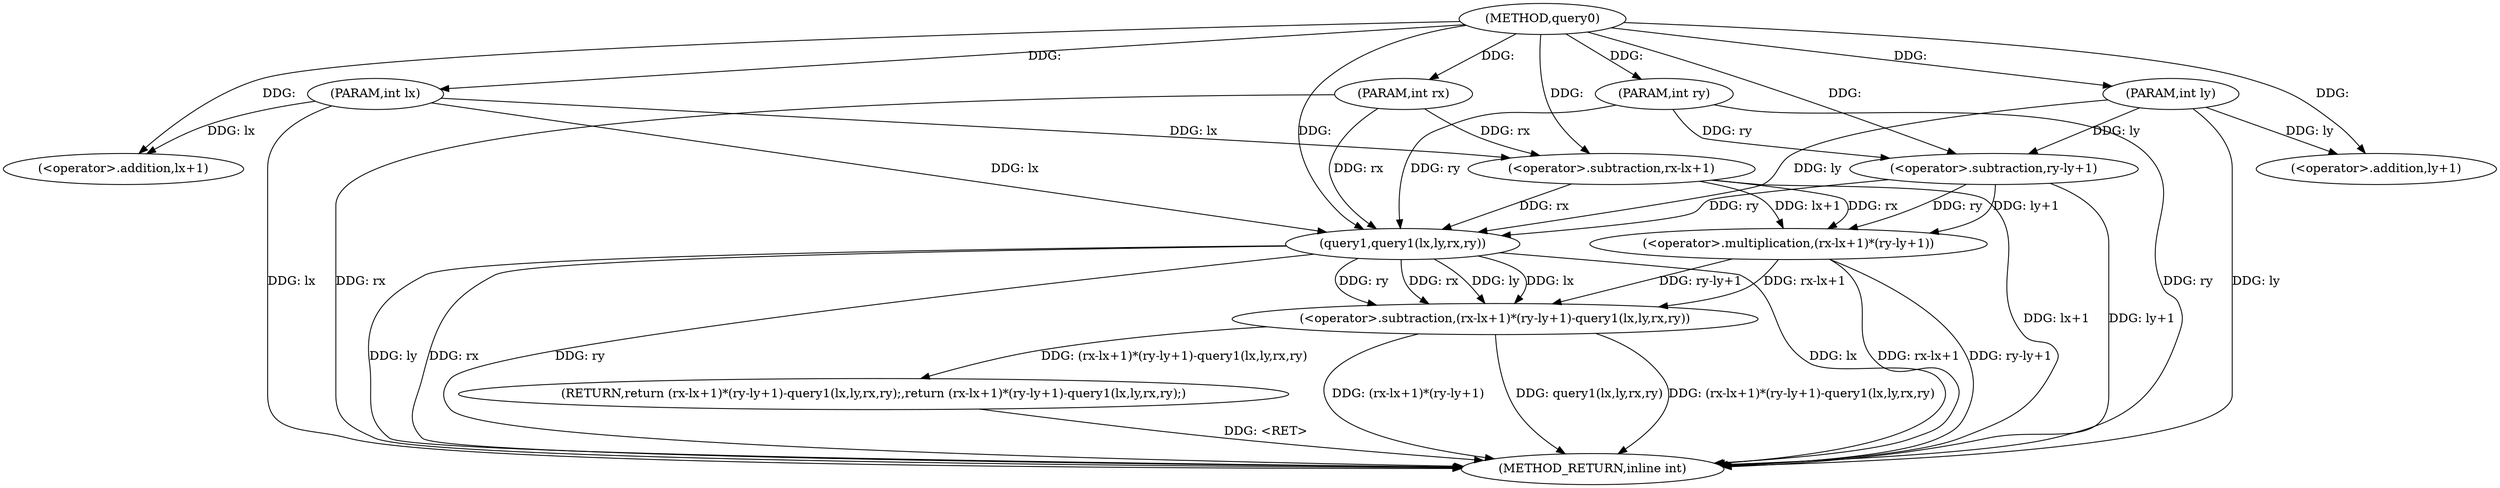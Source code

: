 digraph "query0" {  
"1000140" [label = "(METHOD,query0)" ]
"1000164" [label = "(METHOD_RETURN,inline int)" ]
"1000141" [label = "(PARAM,int lx)" ]
"1000142" [label = "(PARAM,int ly)" ]
"1000143" [label = "(PARAM,int rx)" ]
"1000144" [label = "(PARAM,int ry)" ]
"1000146" [label = "(RETURN,return (rx-lx+1)*(ry-ly+1)-query1(lx,ly,rx,ry);,return (rx-lx+1)*(ry-ly+1)-query1(lx,ly,rx,ry);)" ]
"1000147" [label = "(<operator>.subtraction,(rx-lx+1)*(ry-ly+1)-query1(lx,ly,rx,ry))" ]
"1000148" [label = "(<operator>.multiplication,(rx-lx+1)*(ry-ly+1))" ]
"1000159" [label = "(query1,query1(lx,ly,rx,ry))" ]
"1000149" [label = "(<operator>.subtraction,rx-lx+1)" ]
"1000154" [label = "(<operator>.subtraction,ry-ly+1)" ]
"1000151" [label = "(<operator>.addition,lx+1)" ]
"1000156" [label = "(<operator>.addition,ly+1)" ]
  "1000146" -> "1000164"  [ label = "DDG: <RET>"] 
  "1000141" -> "1000164"  [ label = "DDG: lx"] 
  "1000142" -> "1000164"  [ label = "DDG: ly"] 
  "1000143" -> "1000164"  [ label = "DDG: rx"] 
  "1000144" -> "1000164"  [ label = "DDG: ry"] 
  "1000149" -> "1000164"  [ label = "DDG: lx+1"] 
  "1000148" -> "1000164"  [ label = "DDG: rx-lx+1"] 
  "1000154" -> "1000164"  [ label = "DDG: ly+1"] 
  "1000148" -> "1000164"  [ label = "DDG: ry-ly+1"] 
  "1000147" -> "1000164"  [ label = "DDG: (rx-lx+1)*(ry-ly+1)"] 
  "1000159" -> "1000164"  [ label = "DDG: lx"] 
  "1000159" -> "1000164"  [ label = "DDG: ly"] 
  "1000159" -> "1000164"  [ label = "DDG: rx"] 
  "1000159" -> "1000164"  [ label = "DDG: ry"] 
  "1000147" -> "1000164"  [ label = "DDG: query1(lx,ly,rx,ry)"] 
  "1000147" -> "1000164"  [ label = "DDG: (rx-lx+1)*(ry-ly+1)-query1(lx,ly,rx,ry)"] 
  "1000140" -> "1000141"  [ label = "DDG: "] 
  "1000140" -> "1000142"  [ label = "DDG: "] 
  "1000140" -> "1000143"  [ label = "DDG: "] 
  "1000140" -> "1000144"  [ label = "DDG: "] 
  "1000147" -> "1000146"  [ label = "DDG: (rx-lx+1)*(ry-ly+1)-query1(lx,ly,rx,ry)"] 
  "1000148" -> "1000147"  [ label = "DDG: ry-ly+1"] 
  "1000148" -> "1000147"  [ label = "DDG: rx-lx+1"] 
  "1000159" -> "1000147"  [ label = "DDG: ry"] 
  "1000159" -> "1000147"  [ label = "DDG: rx"] 
  "1000159" -> "1000147"  [ label = "DDG: ly"] 
  "1000159" -> "1000147"  [ label = "DDG: lx"] 
  "1000149" -> "1000148"  [ label = "DDG: lx+1"] 
  "1000149" -> "1000148"  [ label = "DDG: rx"] 
  "1000154" -> "1000148"  [ label = "DDG: ry"] 
  "1000154" -> "1000148"  [ label = "DDG: ly+1"] 
  "1000141" -> "1000159"  [ label = "DDG: lx"] 
  "1000140" -> "1000159"  [ label = "DDG: "] 
  "1000154" -> "1000159"  [ label = "DDG: ry"] 
  "1000144" -> "1000159"  [ label = "DDG: ry"] 
  "1000149" -> "1000159"  [ label = "DDG: rx"] 
  "1000143" -> "1000159"  [ label = "DDG: rx"] 
  "1000142" -> "1000159"  [ label = "DDG: ly"] 
  "1000143" -> "1000149"  [ label = "DDG: rx"] 
  "1000140" -> "1000149"  [ label = "DDG: "] 
  "1000141" -> "1000149"  [ label = "DDG: lx"] 
  "1000144" -> "1000154"  [ label = "DDG: ry"] 
  "1000140" -> "1000154"  [ label = "DDG: "] 
  "1000142" -> "1000154"  [ label = "DDG: ly"] 
  "1000141" -> "1000151"  [ label = "DDG: lx"] 
  "1000140" -> "1000151"  [ label = "DDG: "] 
  "1000142" -> "1000156"  [ label = "DDG: ly"] 
  "1000140" -> "1000156"  [ label = "DDG: "] 
}
